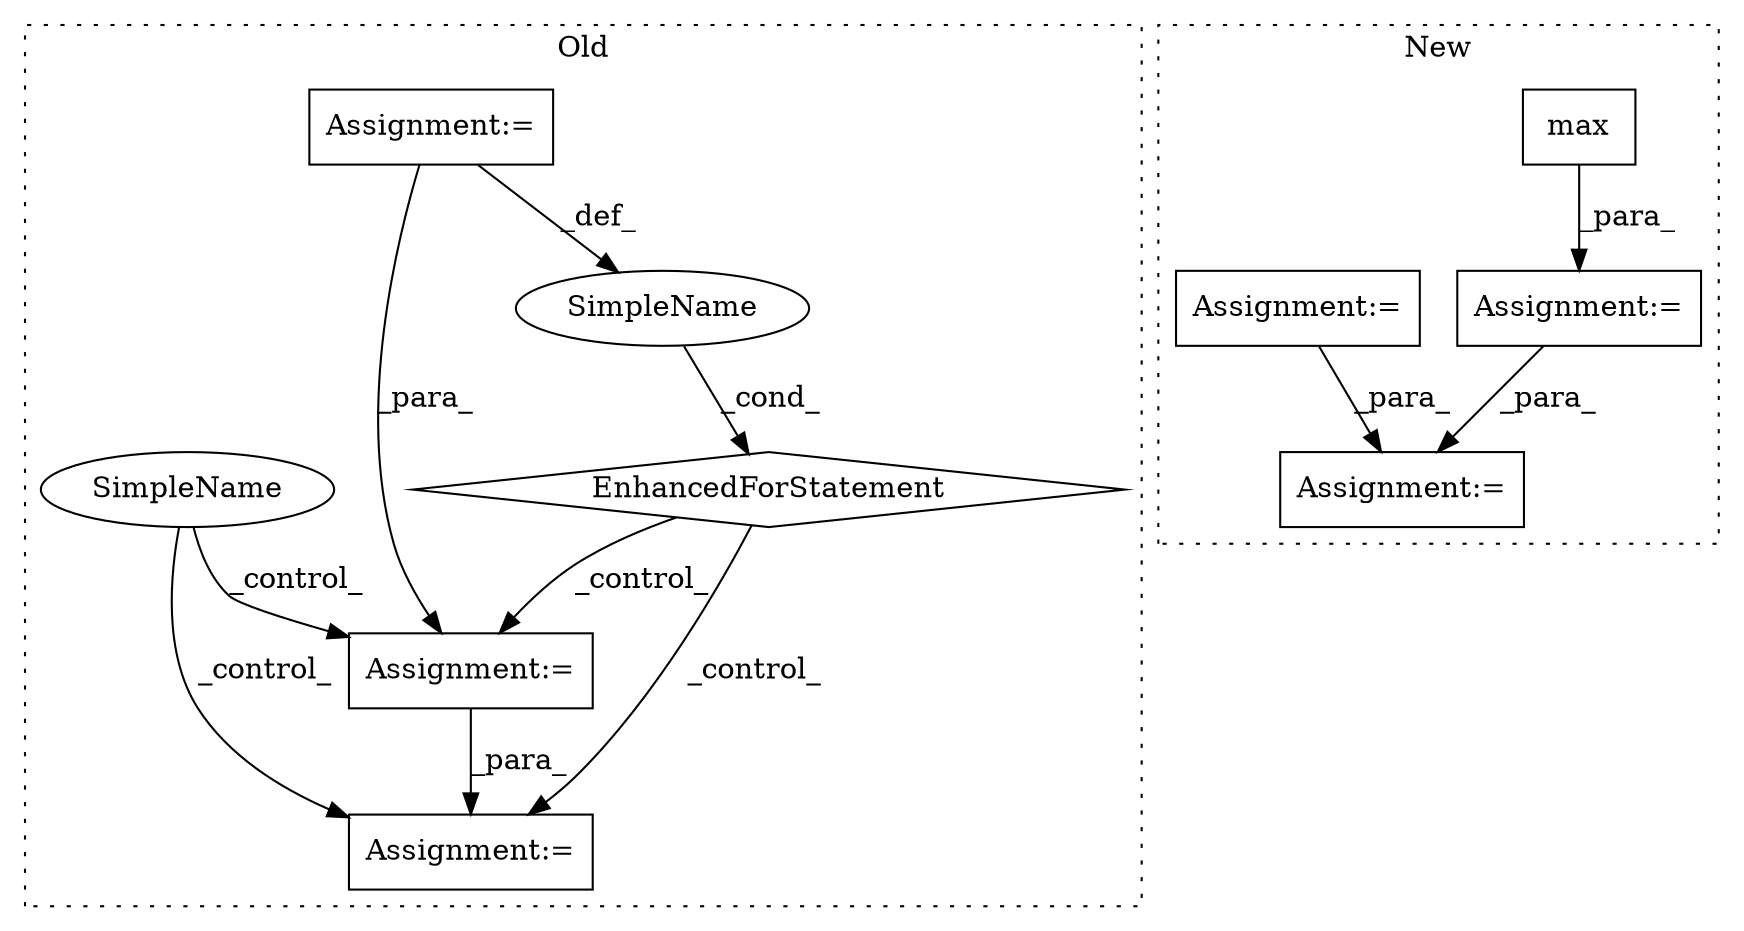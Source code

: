 digraph G {
subgraph cluster0 {
1 [label="EnhancedForStatement" a="70" s="2745,2826" l="61,2" shape="diamond"];
3 [label="Assignment:=" a="7" s="2745,2826" l="61,2" shape="box"];
5 [label="Assignment:=" a="7" s="2969" l="1" shape="box"];
6 [label="SimpleName" a="42" s="2810" l="2" shape="ellipse"];
9 [label="Assignment:=" a="7" s="2881" l="1" shape="box"];
10 [label="SimpleName" a="42" s="" l="" shape="ellipse"];
label = "Old";
style="dotted";
}
subgraph cluster1 {
2 [label="max" a="32" s="3021,3026" l="4,1" shape="box"];
4 [label="Assignment:=" a="7" s="3122,3241" l="80,2" shape="box"];
7 [label="Assignment:=" a="7" s="2985" l="1" shape="box"];
8 [label="Assignment:=" a="7" s="3015" l="1" shape="box"];
label = "New";
style="dotted";
}
1 -> 9 [label="_control_"];
1 -> 5 [label="_control_"];
2 -> 8 [label="_para_"];
3 -> 9 [label="_para_"];
3 -> 6 [label="_def_"];
6 -> 1 [label="_cond_"];
7 -> 4 [label="_para_"];
8 -> 4 [label="_para_"];
9 -> 5 [label="_para_"];
10 -> 9 [label="_control_"];
10 -> 5 [label="_control_"];
}